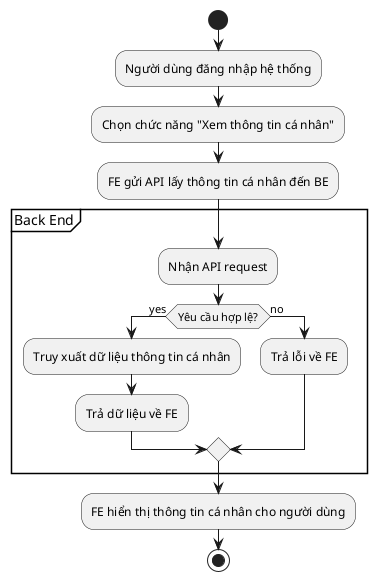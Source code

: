 @startuml
'https://plantuml.com/activity-diagram-beta

start
:Người dùng đăng nhập hệ thống;
:Chọn chức năng "Xem thông tin cá nhân";
:FE gửi API lấy thông tin cá nhân đến BE;

partition "Back End" {
  :Nhận API request;
  if (Yêu cầu hợp lệ?) then (yes)
    :Truy xuất dữ liệu thông tin cá nhân;
    :Trả dữ liệu về FE;
  else (no)
    :Trả lỗi về FE;
  endif
}

:FE hiển thị thông tin cá nhân cho người dùng;
stop

@enduml